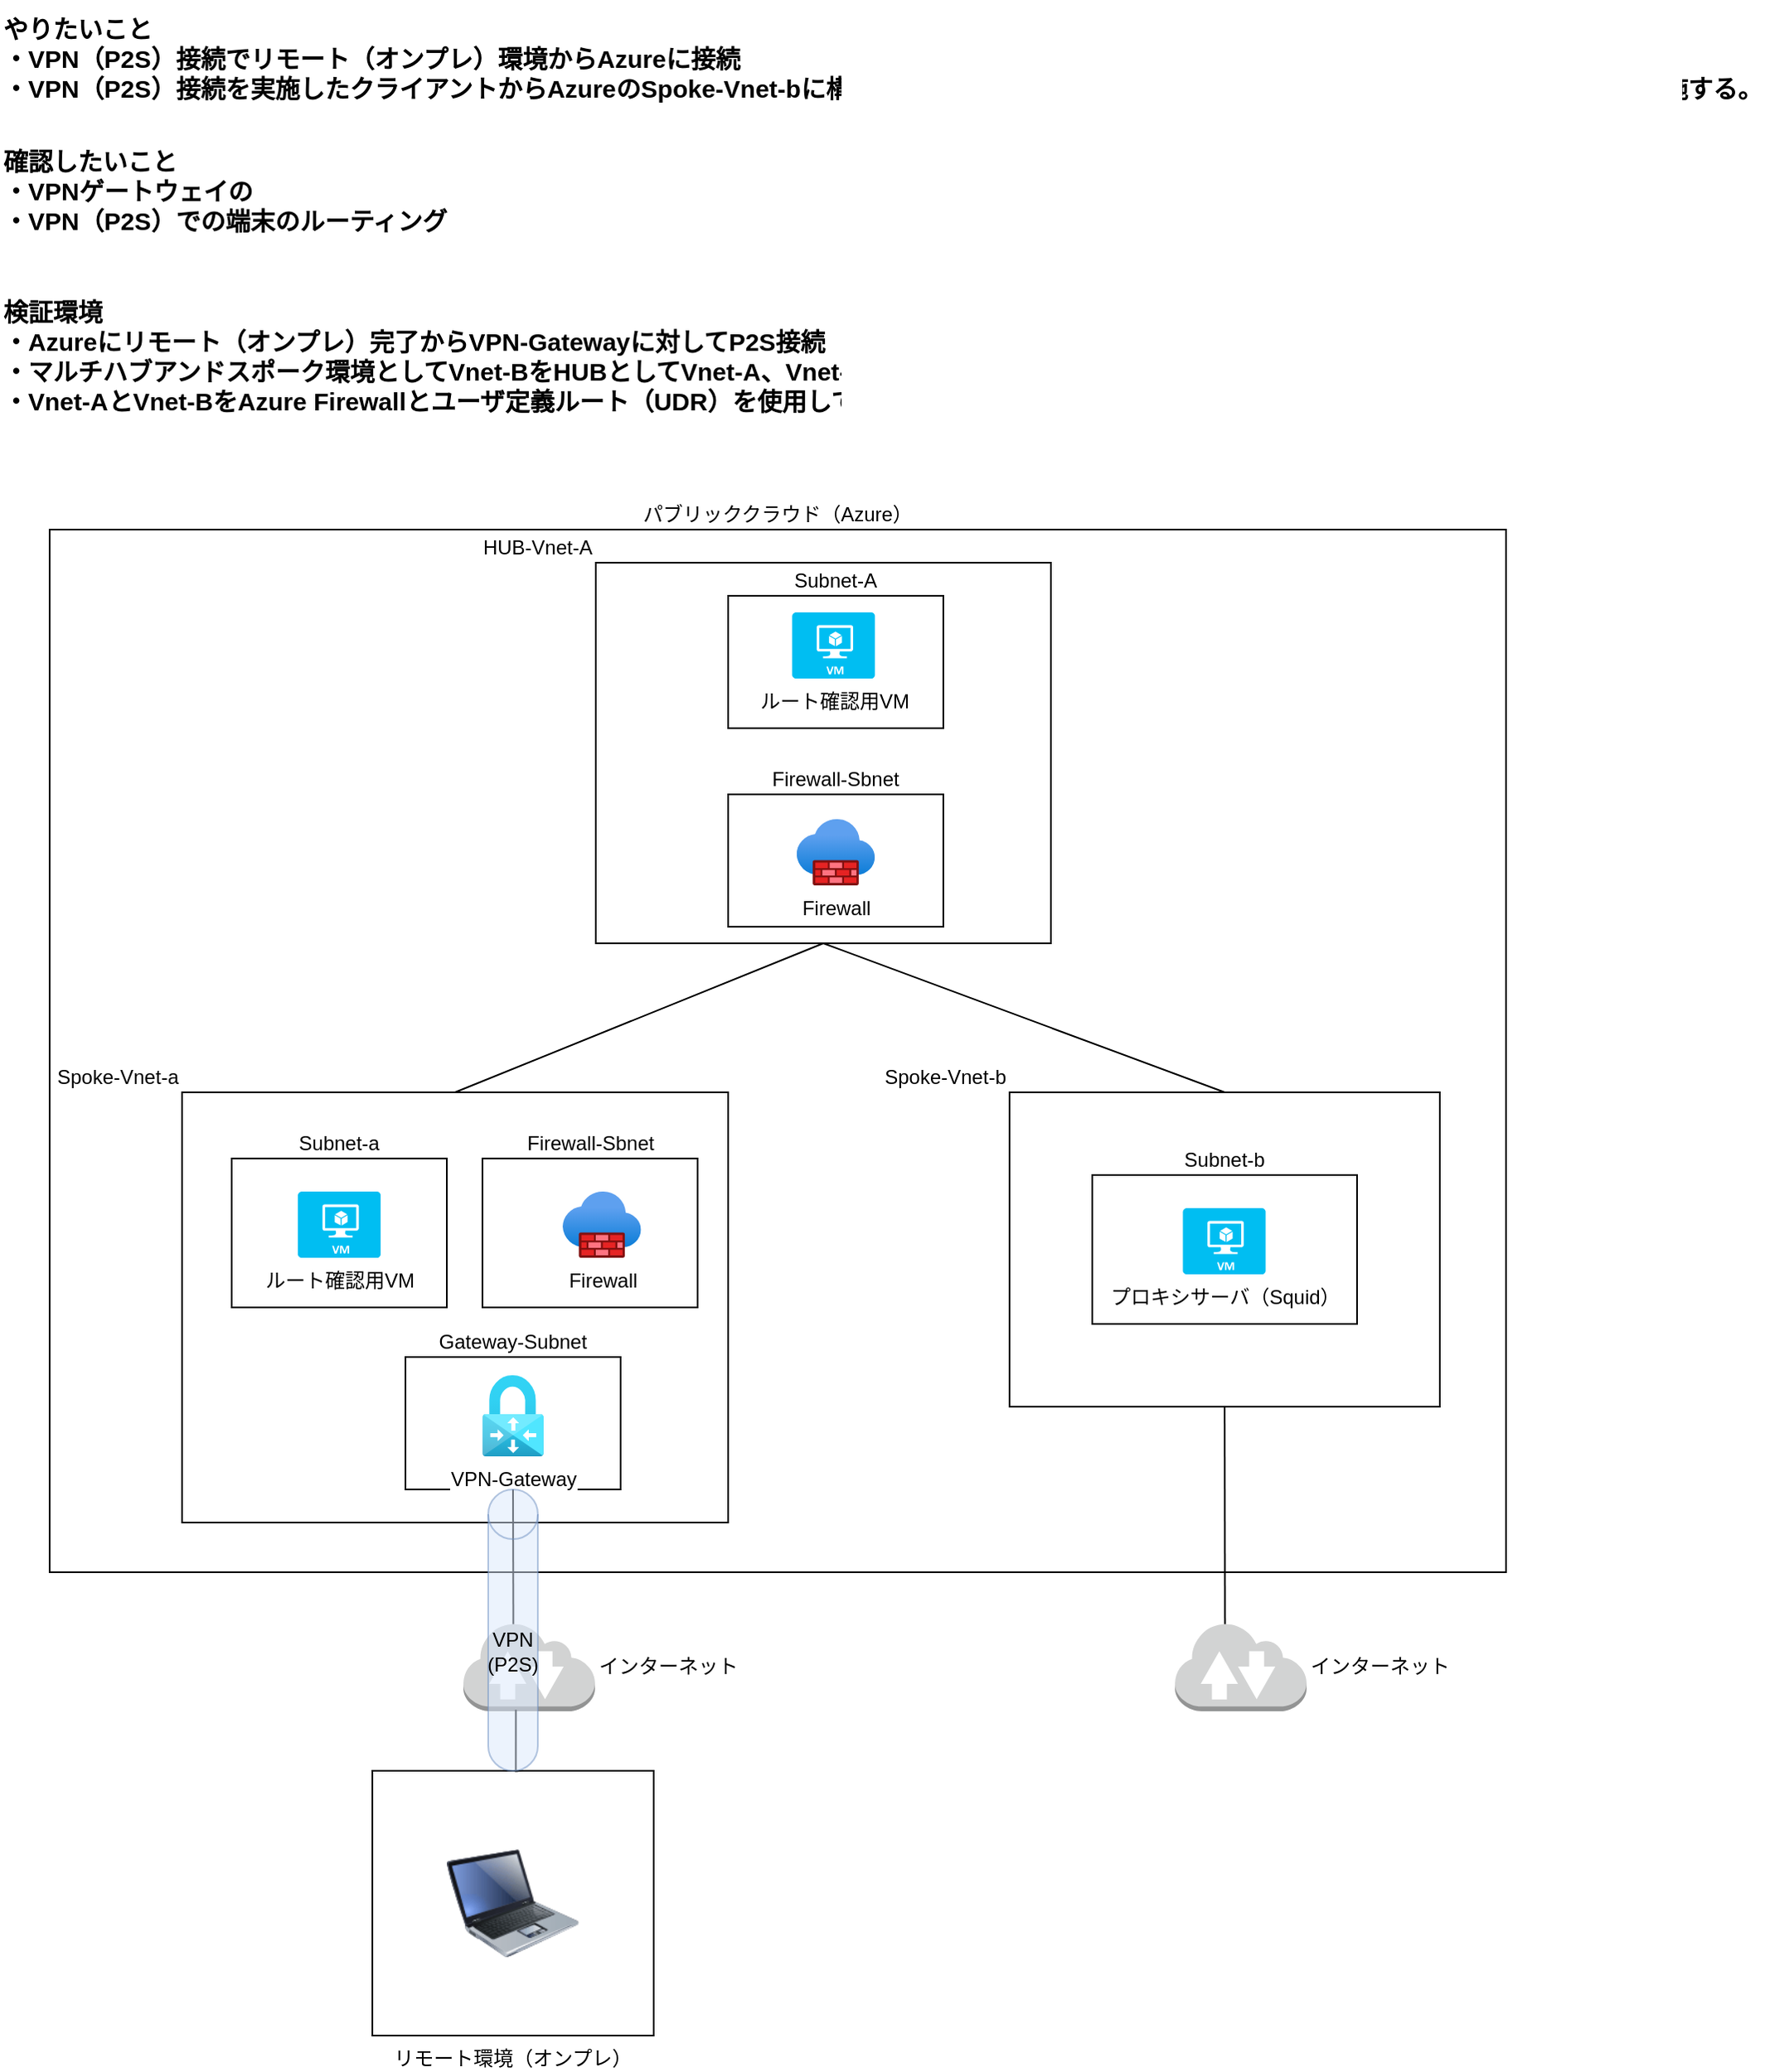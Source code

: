<mxfile version="24.8.6">
  <diagram name="Page-1" id="80d4a630-b321-0f5e-ff81-c5a36ef4752d">
    <mxGraphModel dx="2534" dy="1596" grid="1" gridSize="10" guides="1" tooltips="1" connect="1" arrows="1" fold="1" page="1" pageScale="1" pageWidth="1100" pageHeight="850" background="none" math="0" shadow="0">
      <root>
        <mxCell id="0" />
        <mxCell id="1" parent="0" />
        <mxCell id="rkpnVUYU-X_8p-iECJHI-1" value="パブリッククラウド（Azure）" style="rounded=0;whiteSpace=wrap;html=1;glass=0;shadow=0;align=center;horizontal=1;labelPosition=center;verticalLabelPosition=top;verticalAlign=bottom;" vertex="1" parent="1">
          <mxGeometry y="-110" width="880" height="630" as="geometry" />
        </mxCell>
        <mxCell id="rkpnVUYU-X_8p-iECJHI-2" value="リモート環境（オンプレ）" style="rounded=0;whiteSpace=wrap;html=1;glass=0;shadow=0;align=center;horizontal=1;labelPosition=center;verticalLabelPosition=bottom;verticalAlign=top;" vertex="1" parent="1">
          <mxGeometry x="195" y="640" width="170" height="160" as="geometry" />
        </mxCell>
        <mxCell id="rkpnVUYU-X_8p-iECJHI-3" value="インターネット" style="outlineConnect=0;dashed=0;verticalLabelPosition=middle;verticalAlign=middle;align=left;html=1;shape=mxgraph.aws3.internet_2;fillColor=#D2D3D3;gradientColor=none;labelPosition=right;" vertex="1" parent="1">
          <mxGeometry x="250" y="550" width="79.5" height="54" as="geometry" />
        </mxCell>
        <mxCell id="rkpnVUYU-X_8p-iECJHI-5" style="edgeStyle=orthogonalEdgeStyle;rounded=0;orthogonalLoop=1;jettySize=auto;html=1;endArrow=none;endFill=0;exitX=0.52;exitY=0.001;exitDx=0;exitDy=0;exitPerimeter=0;entryX=0.399;entryY=0.983;entryDx=0;entryDy=0;entryPerimeter=0;" edge="1" parent="1" source="rkpnVUYU-X_8p-iECJHI-2" target="rkpnVUYU-X_8p-iECJHI-3">
          <mxGeometry relative="1" as="geometry">
            <mxPoint x="238" y="640" as="sourcePoint" />
            <mxPoint x="238" y="600" as="targetPoint" />
          </mxGeometry>
        </mxCell>
        <mxCell id="rkpnVUYU-X_8p-iECJHI-8" value="インターネット" style="outlineConnect=0;dashed=0;verticalLabelPosition=middle;verticalAlign=middle;align=left;html=1;shape=mxgraph.aws3.internet_2;fillColor=#D2D3D3;gradientColor=none;labelPosition=right;" vertex="1" parent="1">
          <mxGeometry x="680" y="550" width="79.5" height="54" as="geometry" />
        </mxCell>
        <mxCell id="rkpnVUYU-X_8p-iECJHI-10" value="Spoke-Vnet-a" style="rounded=0;whiteSpace=wrap;html=1;glass=0;shadow=0;align=right;horizontal=1;labelPosition=left;verticalLabelPosition=top;verticalAlign=bottom;" vertex="1" parent="1">
          <mxGeometry x="80" y="230" width="330" height="260" as="geometry" />
        </mxCell>
        <mxCell id="rkpnVUYU-X_8p-iECJHI-11" value="HUB-Vnet-A" style="rounded=0;whiteSpace=wrap;html=1;glass=0;shadow=0;align=right;horizontal=1;labelPosition=left;verticalLabelPosition=top;verticalAlign=bottom;" vertex="1" parent="1">
          <mxGeometry x="330" y="-90" width="275" height="230" as="geometry" />
        </mxCell>
        <mxCell id="rkpnVUYU-X_8p-iECJHI-12" value="Spoke-Vnet-b" style="rounded=0;whiteSpace=wrap;html=1;glass=0;shadow=0;align=right;horizontal=1;labelPosition=left;verticalLabelPosition=top;verticalAlign=bottom;" vertex="1" parent="1">
          <mxGeometry x="580" y="230" width="260" height="190" as="geometry" />
        </mxCell>
        <mxCell id="rkpnVUYU-X_8p-iECJHI-14" value="" style="endArrow=none;html=1;rounded=0;exitX=0.5;exitY=0;exitDx=0;exitDy=0;entryX=0.5;entryY=1;entryDx=0;entryDy=0;" edge="1" parent="1" source="rkpnVUYU-X_8p-iECJHI-10" target="rkpnVUYU-X_8p-iECJHI-11">
          <mxGeometry width="50" height="50" relative="1" as="geometry">
            <mxPoint x="340" y="320" as="sourcePoint" />
            <mxPoint x="490" y="190" as="targetPoint" />
          </mxGeometry>
        </mxCell>
        <mxCell id="rkpnVUYU-X_8p-iECJHI-26" value="Firewall-Sbnet" style="rounded=0;whiteSpace=wrap;html=1;glass=0;shadow=0;align=center;horizontal=1;labelPosition=center;verticalLabelPosition=top;verticalAlign=bottom;" vertex="1" parent="1">
          <mxGeometry x="261.54" y="270" width="130" height="90" as="geometry" />
        </mxCell>
        <mxCell id="rkpnVUYU-X_8p-iECJHI-15" value="" style="endArrow=none;html=1;rounded=0;entryX=0.5;entryY=0;entryDx=0;entryDy=0;exitX=0.5;exitY=1;exitDx=0;exitDy=0;" edge="1" parent="1" source="rkpnVUYU-X_8p-iECJHI-11" target="rkpnVUYU-X_8p-iECJHI-12">
          <mxGeometry width="50" height="50" relative="1" as="geometry">
            <mxPoint x="470" y="120" as="sourcePoint" />
            <mxPoint x="492" y="196" as="targetPoint" />
          </mxGeometry>
        </mxCell>
        <mxCell id="rkpnVUYU-X_8p-iECJHI-17" value="Firewall" style="image;aspect=fixed;html=1;points=[];align=center;fontSize=12;image=img/lib/azure2/networking/Firewalls.svg;" vertex="1" parent="1">
          <mxGeometry x="310" y="290" width="47.34" height="40" as="geometry" />
        </mxCell>
        <mxCell id="rkpnVUYU-X_8p-iECJHI-30" value="Firewall-Sbnet" style="rounded=0;whiteSpace=wrap;html=1;glass=0;shadow=0;align=center;horizontal=1;labelPosition=center;verticalLabelPosition=top;verticalAlign=bottom;" vertex="1" parent="1">
          <mxGeometry x="410" y="50" width="130" height="80" as="geometry" />
        </mxCell>
        <mxCell id="rkpnVUYU-X_8p-iECJHI-27" value="Gateway-Subnet" style="rounded=0;whiteSpace=wrap;html=1;glass=0;shadow=0;align=center;horizontal=1;labelPosition=center;verticalLabelPosition=top;verticalAlign=bottom;" vertex="1" parent="1">
          <mxGeometry x="215.0" y="390" width="130" height="80" as="geometry" />
        </mxCell>
        <mxCell id="rkpnVUYU-X_8p-iECJHI-19" value="Firewall" style="image;aspect=fixed;html=1;points=[];align=center;fontSize=12;image=img/lib/azure2/networking/Firewalls.svg;" vertex="1" parent="1">
          <mxGeometry x="451.33" y="65" width="47.34" height="40" as="geometry" />
        </mxCell>
        <mxCell id="rkpnVUYU-X_8p-iECJHI-20" value="VPN-Gateway" style="image;aspect=fixed;html=1;points=[];align=center;fontSize=12;image=img/lib/azure2/networking/Virtual_Network_Gateways.svg;" vertex="1" parent="1">
          <mxGeometry x="261.54" y="401" width="36.92" height="49" as="geometry" />
        </mxCell>
        <mxCell id="rkpnVUYU-X_8p-iECJHI-21" value="" style="endArrow=none;html=1;rounded=0;exitX=0.38;exitY=0.025;exitDx=0;exitDy=0;exitPerimeter=0;" edge="1" parent="1" source="rkpnVUYU-X_8p-iECJHI-3">
          <mxGeometry width="50" height="50" relative="1" as="geometry">
            <mxPoint x="210" y="601" as="sourcePoint" />
            <mxPoint x="280" y="470" as="targetPoint" />
          </mxGeometry>
        </mxCell>
        <mxCell id="rkpnVUYU-X_8p-iECJHI-29" value="Subnet-A" style="rounded=0;whiteSpace=wrap;html=1;glass=0;shadow=0;align=center;horizontal=1;labelPosition=center;verticalLabelPosition=top;verticalAlign=bottom;" vertex="1" parent="1">
          <mxGeometry x="410" y="-70" width="130" height="80" as="geometry" />
        </mxCell>
        <mxCell id="rkpnVUYU-X_8p-iECJHI-31" value="Subnet-b" style="rounded=0;whiteSpace=wrap;html=1;glass=0;shadow=0;align=center;horizontal=1;labelPosition=center;verticalLabelPosition=top;verticalAlign=bottom;" vertex="1" parent="1">
          <mxGeometry x="630" y="280" width="160" height="90" as="geometry" />
        </mxCell>
        <mxCell id="rkpnVUYU-X_8p-iECJHI-22" value="ルート確認用VM" style="verticalLabelPosition=bottom;html=1;verticalAlign=top;align=center;strokeColor=none;fillColor=#00BEF2;shape=mxgraph.azure.virtual_machine;" vertex="1" parent="1">
          <mxGeometry x="448.67" y="-60" width="50" height="40" as="geometry" />
        </mxCell>
        <mxCell id="rkpnVUYU-X_8p-iECJHI-23" value="プロキシサーバ（Squid）" style="verticalLabelPosition=bottom;html=1;verticalAlign=top;align=center;strokeColor=none;fillColor=#00BEF2;shape=mxgraph.azure.virtual_machine;" vertex="1" parent="1">
          <mxGeometry x="684.75" y="300" width="50" height="40" as="geometry" />
        </mxCell>
        <mxCell id="rkpnVUYU-X_8p-iECJHI-25" value="Subnet-a" style="rounded=0;whiteSpace=wrap;html=1;glass=0;shadow=0;align=center;horizontal=1;labelPosition=center;verticalLabelPosition=top;verticalAlign=bottom;" vertex="1" parent="1">
          <mxGeometry x="110" y="270" width="130" height="90" as="geometry" />
        </mxCell>
        <mxCell id="rkpnVUYU-X_8p-iECJHI-24" value="ルート確認用VM" style="verticalLabelPosition=bottom;html=1;verticalAlign=top;align=center;strokeColor=none;fillColor=#00BEF2;shape=mxgraph.azure.virtual_machine;" vertex="1" parent="1">
          <mxGeometry x="150" y="290" width="50" height="40" as="geometry" />
        </mxCell>
        <mxCell id="rkpnVUYU-X_8p-iECJHI-28" value="" style="endArrow=none;html=1;rounded=0;entryX=0.38;entryY=0.025;entryDx=0;entryDy=0;entryPerimeter=0;exitX=0.5;exitY=1;exitDx=0;exitDy=0;" edge="1" parent="1" source="rkpnVUYU-X_8p-iECJHI-12" target="rkpnVUYU-X_8p-iECJHI-8">
          <mxGeometry width="50" height="50" relative="1" as="geometry">
            <mxPoint x="500" y="200" as="sourcePoint" />
            <mxPoint x="720" y="270" as="targetPoint" />
          </mxGeometry>
        </mxCell>
        <mxCell id="rkpnVUYU-X_8p-iECJHI-32" value="&lt;div style=&quot;font-size: 15px;&quot;&gt;検証環境&lt;/div&gt;・Azureにリモート（オンプレ）完了からVPN-Gatewayに対してP2S接続&lt;div style=&quot;font-size: 15px;&quot;&gt;・マルチハブアンドスポーク環境としてVnet-BをHUBとしてVnet-A、Vnet-Cを接続&lt;/div&gt;&lt;div style=&quot;font-size: 15px;&quot;&gt;・Vnet-AとVnet-BをAzure Firewallとユーザ定義ルート（UDR）を使用してルーティング&lt;/div&gt;" style="text;html=1;align=left;verticalAlign=middle;resizable=0;points=[];autosize=1;strokeColor=none;fillColor=none;fontStyle=1;fontSize=15;" vertex="1" parent="1">
          <mxGeometry x="-30" y="-260" width="620" height="90" as="geometry" />
        </mxCell>
        <mxCell id="rkpnVUYU-X_8p-iECJHI-33" value="&lt;div style=&quot;font-size: 15px;&quot;&gt;やりたいこと&lt;/div&gt;・VPN（P2S）接続でリモート（オンプレ）環境からAzureに接続&lt;div&gt;・VPN（P2S）接続を実施したクライアントからAzureのSpoke-Vnet-bに構築したプロキシサーバ（Squid）を利用してインターネットへの接続を実施する。&lt;/div&gt;" style="text;html=1;align=left;verticalAlign=middle;resizable=0;points=[];autosize=1;strokeColor=none;fillColor=none;fontStyle=1;fontSize=15;" vertex="1" parent="1">
          <mxGeometry x="-30" y="-430" width="1080" height="70" as="geometry" />
        </mxCell>
        <mxCell id="rkpnVUYU-X_8p-iECJHI-34" value="" style="image;html=1;image=img/lib/clip_art/computers/Laptop_128x128.png" vertex="1" parent="1">
          <mxGeometry x="240" y="680" width="80" height="80" as="geometry" />
        </mxCell>
        <mxCell id="rkpnVUYU-X_8p-iECJHI-37" value="VPN&lt;div&gt;(P2S)&lt;/div&gt;" style="shape=cylinder3;whiteSpace=wrap;html=1;boundedLbl=1;backgroundOutline=1;size=15;opacity=50;fillColor=#dae8fc;strokeColor=#6c8ebf;" vertex="1" parent="1">
          <mxGeometry x="265" y="470" width="30" height="170" as="geometry" />
        </mxCell>
        <mxCell id="rkpnVUYU-X_8p-iECJHI-40" value="&lt;div style=&quot;font-size: 15px;&quot;&gt;確認したいこと&lt;/div&gt;&lt;div style=&quot;font-size: 15px;&quot;&gt;・VPNゲートウェイの&lt;/div&gt;・VPN（P2S）での端末のルーティング" style="text;html=1;align=left;verticalAlign=middle;resizable=0;points=[];autosize=1;strokeColor=none;fillColor=none;fontStyle=1;fontSize=15;" vertex="1" parent="1">
          <mxGeometry x="-30" y="-350" width="290" height="70" as="geometry" />
        </mxCell>
      </root>
    </mxGraphModel>
  </diagram>
</mxfile>
